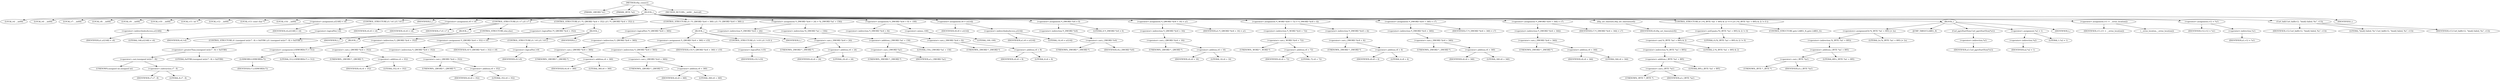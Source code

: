 digraph tftp_connect {  
"1000111" [label = "(METHOD,tftp_connect)" ]
"1000112" [label = "(PARAM,_QWORD *a1)" ]
"1000113" [label = "(PARAM,_BYTE *a2)" ]
"1000114" [label = "(BLOCK,,)" ]
"1000115" [label = "(LOCAL,v4: __int64)" ]
"1000116" [label = "(LOCAL,v6: __int64)" ]
"1000117" [label = "(LOCAL,v7: __int64)" ]
"1000118" [label = "(LOCAL,v8: __int64)" ]
"1000119" [label = "(LOCAL,v9: __int64)" ]
"1000120" [label = "(LOCAL,v10: __int64)" ]
"1000121" [label = "(LOCAL,v11: int *)" ]
"1000122" [label = "(LOCAL,v12: __int64)" ]
"1000123" [label = "(LOCAL,v13: const char *)" ]
"1000124" [label = "(LOCAL,v14: __int64)" ]
"1000125" [label = "(<operator>.assignment,a1[148] = v4)" ]
"1000126" [label = "(<operator>.indirectIndexAccess,a1[148])" ]
"1000127" [label = "(IDENTIFIER,a1,a1[148] = v4)" ]
"1000128" [label = "(LITERAL,148,a1[148] = v4)" ]
"1000129" [label = "(IDENTIFIER,v4,a1[148] = v4)" ]
"1000130" [label = "(CONTROL_STRUCTURE,if ( !v4 ),if ( !v4 ))" ]
"1000131" [label = "(<operator>.logicalNot,!v4)" ]
"1000132" [label = "(IDENTIFIER,v4,!v4)" ]
"1000133" [label = "(IDENTIFIER,L,)" ]
"1000134" [label = "(<operator>.assignment,v6 = v4)" ]
"1000135" [label = "(IDENTIFIER,v6,v6 = v4)" ]
"1000136" [label = "(IDENTIFIER,v4,v6 = v4)" ]
"1000137" [label = "(CONTROL_STRUCTURE,if ( v7 ),if ( v7 ))" ]
"1000138" [label = "(IDENTIFIER,v7,if ( v7 ))" ]
"1000139" [label = "(BLOCK,,)" ]
"1000140" [label = "(CONTROL_STRUCTURE,if ( (unsigned int)(v7 - 8) > 0xFFB0 ),if ( (unsigned int)(v7 - 8) > 0xFFB0 ))" ]
"1000141" [label = "(<operator>.greaterThan,(unsigned int)(v7 - 8) > 0xFFB0)" ]
"1000142" [label = "(<operator>.cast,(unsigned int)(v7 - 8))" ]
"1000143" [label = "(UNKNOWN,unsigned int,unsigned int)" ]
"1000144" [label = "(<operator>.subtraction,v7 - 8)" ]
"1000145" [label = "(IDENTIFIER,v7,v7 - 8)" ]
"1000146" [label = "(LITERAL,8,v7 - 8)" ]
"1000147" [label = "(LITERAL,0xFFB0,(unsigned int)(v7 - 8) > 0xFFB0)" ]
"1000148" [label = "(IDENTIFIER,L,)" ]
"1000149" [label = "(CONTROL_STRUCTURE,else,else)" ]
"1000150" [label = "(BLOCK,,)" ]
"1000151" [label = "(<operator>.assignment,LODWORD(v7) = 512)" ]
"1000152" [label = "(LODWORD,LODWORD(v7))" ]
"1000153" [label = "(IDENTIFIER,v7,LODWORD(v7))" ]
"1000154" [label = "(LITERAL,512,LODWORD(v7) = 512)" ]
"1000155" [label = "(CONTROL_STRUCTURE,if ( !*(_QWORD *)(v4 + 352) ),if ( !*(_QWORD *)(v4 + 352) ))" ]
"1000156" [label = "(<operator>.logicalNot,!*(_QWORD *)(v4 + 352))" ]
"1000157" [label = "(<operator>.indirection,*(_QWORD *)(v4 + 352))" ]
"1000158" [label = "(<operator>.cast,(_QWORD *)(v4 + 352))" ]
"1000159" [label = "(UNKNOWN,_QWORD *,_QWORD *)" ]
"1000160" [label = "(<operator>.addition,v4 + 352)" ]
"1000161" [label = "(IDENTIFIER,v4,v4 + 352)" ]
"1000162" [label = "(LITERAL,352,v4 + 352)" ]
"1000163" [label = "(BLOCK,,)" ]
"1000164" [label = "(<operator>.assignment,*(_QWORD *)(v6 + 352) = v9)" ]
"1000165" [label = "(<operator>.indirection,*(_QWORD *)(v6 + 352))" ]
"1000166" [label = "(<operator>.cast,(_QWORD *)(v6 + 352))" ]
"1000167" [label = "(UNKNOWN,_QWORD *,_QWORD *)" ]
"1000168" [label = "(<operator>.addition,v6 + 352)" ]
"1000169" [label = "(IDENTIFIER,v6,v6 + 352)" ]
"1000170" [label = "(LITERAL,352,v6 + 352)" ]
"1000171" [label = "(IDENTIFIER,v9,*(_QWORD *)(v6 + 352) = v9)" ]
"1000172" [label = "(CONTROL_STRUCTURE,if ( !v9 ),if ( !v9 ))" ]
"1000173" [label = "(<operator>.logicalNot,!v9)" ]
"1000174" [label = "(IDENTIFIER,v9,!v9)" ]
"1000175" [label = "(IDENTIFIER,L,)" ]
"1000176" [label = "(CONTROL_STRUCTURE,if ( !*(_QWORD *)(v6 + 360) ),if ( !*(_QWORD *)(v6 + 360) ))" ]
"1000177" [label = "(<operator>.logicalNot,!*(_QWORD *)(v6 + 360))" ]
"1000178" [label = "(<operator>.indirection,*(_QWORD *)(v6 + 360))" ]
"1000179" [label = "(<operator>.cast,(_QWORD *)(v6 + 360))" ]
"1000180" [label = "(UNKNOWN,_QWORD *,_QWORD *)" ]
"1000181" [label = "(<operator>.addition,v6 + 360)" ]
"1000182" [label = "(IDENTIFIER,v6,v6 + 360)" ]
"1000183" [label = "(LITERAL,360,v6 + 360)" ]
"1000184" [label = "(BLOCK,,)" ]
"1000185" [label = "(<operator>.assignment,*(_QWORD *)(v6 + 360) = v10)" ]
"1000186" [label = "(<operator>.indirection,*(_QWORD *)(v6 + 360))" ]
"1000187" [label = "(<operator>.cast,(_QWORD *)(v6 + 360))" ]
"1000188" [label = "(UNKNOWN,_QWORD *,_QWORD *)" ]
"1000189" [label = "(<operator>.addition,v6 + 360)" ]
"1000190" [label = "(IDENTIFIER,v6,v6 + 360)" ]
"1000191" [label = "(LITERAL,360,v6 + 360)" ]
"1000192" [label = "(IDENTIFIER,v10,*(_QWORD *)(v6 + 360) = v10)" ]
"1000193" [label = "(CONTROL_STRUCTURE,if ( !v10 ),if ( !v10 ))" ]
"1000194" [label = "(<operator>.logicalNot,!v10)" ]
"1000195" [label = "(IDENTIFIER,v10,!v10)" ]
"1000196" [label = "(IDENTIFIER,L,)" ]
"1000197" [label = "(<operator>.assignment,*(_DWORD *)(v6 + 24) = *((_DWORD *)a1 + 156))" ]
"1000198" [label = "(<operator>.indirection,*(_DWORD *)(v6 + 24))" ]
"1000199" [label = "(<operator>.cast,(_DWORD *)(v6 + 24))" ]
"1000200" [label = "(UNKNOWN,_DWORD *,_DWORD *)" ]
"1000201" [label = "(<operator>.addition,v6 + 24)" ]
"1000202" [label = "(IDENTIFIER,v6,v6 + 24)" ]
"1000203" [label = "(LITERAL,24,v6 + 24)" ]
"1000204" [label = "(<operator>.indirection,*((_DWORD *)a1 + 156))" ]
"1000205" [label = "(<operator>.addition,(_DWORD *)a1 + 156)" ]
"1000206" [label = "(<operator>.cast,(_DWORD *)a1)" ]
"1000207" [label = "(UNKNOWN,_DWORD *,_DWORD *)" ]
"1000208" [label = "(IDENTIFIER,a1,(_DWORD *)a1)" ]
"1000209" [label = "(LITERAL,156,(_DWORD *)a1 + 156)" ]
"1000210" [label = "(<operator>.assignment,*(_DWORD *)(v6 + 8) = -100)" ]
"1000211" [label = "(<operator>.indirection,*(_DWORD *)(v6 + 8))" ]
"1000212" [label = "(<operator>.cast,(_DWORD *)(v6 + 8))" ]
"1000213" [label = "(UNKNOWN,_DWORD *,_DWORD *)" ]
"1000214" [label = "(<operator>.addition,v6 + 8)" ]
"1000215" [label = "(IDENTIFIER,v6,v6 + 8)" ]
"1000216" [label = "(LITERAL,8,v6 + 8)" ]
"1000217" [label = "(<operator>.minus,-100)" ]
"1000218" [label = "(LITERAL,100,-100)" ]
"1000219" [label = "(<operator>.assignment,v8 = a1[14])" ]
"1000220" [label = "(IDENTIFIER,v8,v8 = a1[14])" ]
"1000221" [label = "(<operator>.indirectIndexAccess,a1[14])" ]
"1000222" [label = "(IDENTIFIER,a1,v8 = a1[14])" ]
"1000223" [label = "(LITERAL,14,v8 = a1[14])" ]
"1000224" [label = "(<operator>.assignment,*(_DWORD *)v6 = 0)" ]
"1000225" [label = "(<operator>.indirection,*(_DWORD *)v6)" ]
"1000226" [label = "(<operator>.cast,(_DWORD *)v6)" ]
"1000227" [label = "(UNKNOWN,_DWORD *,_DWORD *)" ]
"1000228" [label = "(IDENTIFIER,v6,(_DWORD *)v6)" ]
"1000229" [label = "(LITERAL,0,*(_DWORD *)v6 = 0)" ]
"1000230" [label = "(<operator>.assignment,*(_QWORD *)(v6 + 16) = a1)" ]
"1000231" [label = "(<operator>.indirection,*(_QWORD *)(v6 + 16))" ]
"1000232" [label = "(<operator>.cast,(_QWORD *)(v6 + 16))" ]
"1000233" [label = "(UNKNOWN,_QWORD *,_QWORD *)" ]
"1000234" [label = "(<operator>.addition,v6 + 16)" ]
"1000235" [label = "(IDENTIFIER,v6,v6 + 16)" ]
"1000236" [label = "(LITERAL,16,v6 + 16)" ]
"1000237" [label = "(IDENTIFIER,a1,*(_QWORD *)(v6 + 16) = a1)" ]
"1000238" [label = "(<operator>.assignment,*(_WORD *)(v6 + 72) = *(_DWORD *)(v8 + 4))" ]
"1000239" [label = "(<operator>.indirection,*(_WORD *)(v6 + 72))" ]
"1000240" [label = "(<operator>.cast,(_WORD *)(v6 + 72))" ]
"1000241" [label = "(UNKNOWN,_WORD *,_WORD *)" ]
"1000242" [label = "(<operator>.addition,v6 + 72)" ]
"1000243" [label = "(IDENTIFIER,v6,v6 + 72)" ]
"1000244" [label = "(LITERAL,72,v6 + 72)" ]
"1000245" [label = "(<operator>.indirection,*(_DWORD *)(v8 + 4))" ]
"1000246" [label = "(<operator>.cast,(_DWORD *)(v8 + 4))" ]
"1000247" [label = "(UNKNOWN,_DWORD *,_DWORD *)" ]
"1000248" [label = "(<operator>.addition,v8 + 4)" ]
"1000249" [label = "(IDENTIFIER,v8,v8 + 4)" ]
"1000250" [label = "(LITERAL,4,v8 + 4)" ]
"1000251" [label = "(<operator>.assignment,*(_DWORD *)(v6 + 340) = v7)" ]
"1000252" [label = "(<operator>.indirection,*(_DWORD *)(v6 + 340))" ]
"1000253" [label = "(<operator>.cast,(_DWORD *)(v6 + 340))" ]
"1000254" [label = "(UNKNOWN,_DWORD *,_DWORD *)" ]
"1000255" [label = "(<operator>.addition,v6 + 340)" ]
"1000256" [label = "(IDENTIFIER,v6,v6 + 340)" ]
"1000257" [label = "(LITERAL,340,v6 + 340)" ]
"1000258" [label = "(IDENTIFIER,v7,*(_DWORD *)(v6 + 340) = v7)" ]
"1000259" [label = "(<operator>.assignment,*(_DWORD *)(v6 + 344) = v7)" ]
"1000260" [label = "(<operator>.indirection,*(_DWORD *)(v6 + 344))" ]
"1000261" [label = "(<operator>.cast,(_DWORD *)(v6 + 344))" ]
"1000262" [label = "(UNKNOWN,_DWORD *,_DWORD *)" ]
"1000263" [label = "(<operator>.addition,v6 + 344)" ]
"1000264" [label = "(IDENTIFIER,v6,v6 + 344)" ]
"1000265" [label = "(LITERAL,344,v6 + 344)" ]
"1000266" [label = "(IDENTIFIER,v7,*(_DWORD *)(v6 + 344) = v7)" ]
"1000267" [label = "(tftp_set_timeouts,tftp_set_timeouts(v6))" ]
"1000268" [label = "(IDENTIFIER,v6,tftp_set_timeouts(v6))" ]
"1000269" [label = "(CONTROL_STRUCTURE,if ( (*((_BYTE *)a1 + 895) & 2) != 0 ),if ( (*((_BYTE *)a1 + 895) & 2) != 0 ))" ]
"1000270" [label = "(<operator>.notEquals,(*((_BYTE *)a1 + 895) & 2) != 0)" ]
"1000271" [label = "(<operator>.and,*((_BYTE *)a1 + 895) & 2)" ]
"1000272" [label = "(<operator>.indirection,*((_BYTE *)a1 + 895))" ]
"1000273" [label = "(<operator>.addition,(_BYTE *)a1 + 895)" ]
"1000274" [label = "(<operator>.cast,(_BYTE *)a1)" ]
"1000275" [label = "(UNKNOWN,_BYTE *,_BYTE *)" ]
"1000276" [label = "(IDENTIFIER,a1,(_BYTE *)a1)" ]
"1000277" [label = "(LITERAL,895,(_BYTE *)a1 + 895)" ]
"1000278" [label = "(LITERAL,2,*((_BYTE *)a1 + 895) & 2)" ]
"1000279" [label = "(LITERAL,0,(*((_BYTE *)a1 + 895) & 2) != 0)" ]
"1000280" [label = "(CONTROL_STRUCTURE,goto LABEL_8;,goto LABEL_8;)" ]
"1000281" [label = "(BLOCK,,)" ]
"1000282" [label = "(<operators>.assignmentOr,*((_BYTE *)a1 + 895) |= 2u)" ]
"1000283" [label = "(<operator>.indirection,*((_BYTE *)a1 + 895))" ]
"1000284" [label = "(<operator>.addition,(_BYTE *)a1 + 895)" ]
"1000285" [label = "(<operator>.cast,(_BYTE *)a1)" ]
"1000286" [label = "(UNKNOWN,_BYTE *,_BYTE *)" ]
"1000287" [label = "(IDENTIFIER,a1,(_BYTE *)a1)" ]
"1000288" [label = "(LITERAL,895,(_BYTE *)a1 + 895)" ]
"1000289" [label = "(LITERAL,2u,*((_BYTE *)a1 + 895) |= 2u)" ]
"1000290" [label = "(JUMP_TARGET,LABEL_8)" ]
"1000291" [label = "(Curl_pgrsStartNow,Curl_pgrsStartNow(*a1))" ]
"1000292" [label = "(<operator>.indirection,*a1)" ]
"1000293" [label = "(IDENTIFIER,a1,Curl_pgrsStartNow(*a1))" ]
"1000294" [label = "(<operator>.assignment,*a2 = 1)" ]
"1000295" [label = "(<operator>.indirection,*a2)" ]
"1000296" [label = "(IDENTIFIER,a2,*a2 = 1)" ]
"1000297" [label = "(LITERAL,1,*a2 = 1)" ]
"1000298" [label = "(IDENTIFIER,L,)" ]
"1000299" [label = "(<operator>.assignment,v11 = __errno_location())" ]
"1000300" [label = "(IDENTIFIER,v11,v11 = __errno_location())" ]
"1000301" [label = "(__errno_location,__errno_location())" ]
"1000302" [label = "(<operator>.assignment,v12 = *a1)" ]
"1000303" [label = "(IDENTIFIER,v12,v12 = *a1)" ]
"1000304" [label = "(<operator>.indirection,*a1)" ]
"1000305" [label = "(IDENTIFIER,a1,v12 = *a1)" ]
"1000306" [label = "(Curl_failf,Curl_failf(v12, \"bind() failed; %s\", v13))" ]
"1000307" [label = "(IDENTIFIER,v12,Curl_failf(v12, \"bind() failed; %s\", v13))" ]
"1000308" [label = "(LITERAL,\"bind() failed; %s\",Curl_failf(v12, \"bind() failed; %s\", v13))" ]
"1000309" [label = "(IDENTIFIER,v13,Curl_failf(v12, \"bind() failed; %s\", v13))" ]
"1000310" [label = "(IDENTIFIER,L,)" ]
"1000311" [label = "(METHOD_RETURN,__int64 __fastcall)" ]
  "1000111" -> "1000112" 
  "1000111" -> "1000113" 
  "1000111" -> "1000114" 
  "1000111" -> "1000311" 
  "1000114" -> "1000115" 
  "1000114" -> "1000116" 
  "1000114" -> "1000117" 
  "1000114" -> "1000118" 
  "1000114" -> "1000119" 
  "1000114" -> "1000120" 
  "1000114" -> "1000121" 
  "1000114" -> "1000122" 
  "1000114" -> "1000123" 
  "1000114" -> "1000124" 
  "1000114" -> "1000125" 
  "1000114" -> "1000130" 
  "1000114" -> "1000133" 
  "1000114" -> "1000134" 
  "1000114" -> "1000137" 
  "1000114" -> "1000155" 
  "1000114" -> "1000176" 
  "1000114" -> "1000197" 
  "1000114" -> "1000210" 
  "1000114" -> "1000219" 
  "1000114" -> "1000224" 
  "1000114" -> "1000230" 
  "1000114" -> "1000238" 
  "1000114" -> "1000251" 
  "1000114" -> "1000259" 
  "1000114" -> "1000267" 
  "1000114" -> "1000269" 
  "1000114" -> "1000281" 
  "1000114" -> "1000299" 
  "1000114" -> "1000302" 
  "1000114" -> "1000306" 
  "1000114" -> "1000310" 
  "1000125" -> "1000126" 
  "1000125" -> "1000129" 
  "1000126" -> "1000127" 
  "1000126" -> "1000128" 
  "1000130" -> "1000131" 
  "1000131" -> "1000132" 
  "1000134" -> "1000135" 
  "1000134" -> "1000136" 
  "1000137" -> "1000138" 
  "1000137" -> "1000139" 
  "1000137" -> "1000149" 
  "1000139" -> "1000140" 
  "1000139" -> "1000148" 
  "1000140" -> "1000141" 
  "1000141" -> "1000142" 
  "1000141" -> "1000147" 
  "1000142" -> "1000143" 
  "1000142" -> "1000144" 
  "1000144" -> "1000145" 
  "1000144" -> "1000146" 
  "1000149" -> "1000150" 
  "1000150" -> "1000151" 
  "1000151" -> "1000152" 
  "1000151" -> "1000154" 
  "1000152" -> "1000153" 
  "1000155" -> "1000156" 
  "1000155" -> "1000163" 
  "1000156" -> "1000157" 
  "1000157" -> "1000158" 
  "1000158" -> "1000159" 
  "1000158" -> "1000160" 
  "1000160" -> "1000161" 
  "1000160" -> "1000162" 
  "1000163" -> "1000164" 
  "1000163" -> "1000172" 
  "1000163" -> "1000175" 
  "1000164" -> "1000165" 
  "1000164" -> "1000171" 
  "1000165" -> "1000166" 
  "1000166" -> "1000167" 
  "1000166" -> "1000168" 
  "1000168" -> "1000169" 
  "1000168" -> "1000170" 
  "1000172" -> "1000173" 
  "1000173" -> "1000174" 
  "1000176" -> "1000177" 
  "1000176" -> "1000184" 
  "1000177" -> "1000178" 
  "1000178" -> "1000179" 
  "1000179" -> "1000180" 
  "1000179" -> "1000181" 
  "1000181" -> "1000182" 
  "1000181" -> "1000183" 
  "1000184" -> "1000185" 
  "1000184" -> "1000193" 
  "1000184" -> "1000196" 
  "1000185" -> "1000186" 
  "1000185" -> "1000192" 
  "1000186" -> "1000187" 
  "1000187" -> "1000188" 
  "1000187" -> "1000189" 
  "1000189" -> "1000190" 
  "1000189" -> "1000191" 
  "1000193" -> "1000194" 
  "1000194" -> "1000195" 
  "1000197" -> "1000198" 
  "1000197" -> "1000204" 
  "1000198" -> "1000199" 
  "1000199" -> "1000200" 
  "1000199" -> "1000201" 
  "1000201" -> "1000202" 
  "1000201" -> "1000203" 
  "1000204" -> "1000205" 
  "1000205" -> "1000206" 
  "1000205" -> "1000209" 
  "1000206" -> "1000207" 
  "1000206" -> "1000208" 
  "1000210" -> "1000211" 
  "1000210" -> "1000217" 
  "1000211" -> "1000212" 
  "1000212" -> "1000213" 
  "1000212" -> "1000214" 
  "1000214" -> "1000215" 
  "1000214" -> "1000216" 
  "1000217" -> "1000218" 
  "1000219" -> "1000220" 
  "1000219" -> "1000221" 
  "1000221" -> "1000222" 
  "1000221" -> "1000223" 
  "1000224" -> "1000225" 
  "1000224" -> "1000229" 
  "1000225" -> "1000226" 
  "1000226" -> "1000227" 
  "1000226" -> "1000228" 
  "1000230" -> "1000231" 
  "1000230" -> "1000237" 
  "1000231" -> "1000232" 
  "1000232" -> "1000233" 
  "1000232" -> "1000234" 
  "1000234" -> "1000235" 
  "1000234" -> "1000236" 
  "1000238" -> "1000239" 
  "1000238" -> "1000245" 
  "1000239" -> "1000240" 
  "1000240" -> "1000241" 
  "1000240" -> "1000242" 
  "1000242" -> "1000243" 
  "1000242" -> "1000244" 
  "1000245" -> "1000246" 
  "1000246" -> "1000247" 
  "1000246" -> "1000248" 
  "1000248" -> "1000249" 
  "1000248" -> "1000250" 
  "1000251" -> "1000252" 
  "1000251" -> "1000258" 
  "1000252" -> "1000253" 
  "1000253" -> "1000254" 
  "1000253" -> "1000255" 
  "1000255" -> "1000256" 
  "1000255" -> "1000257" 
  "1000259" -> "1000260" 
  "1000259" -> "1000266" 
  "1000260" -> "1000261" 
  "1000261" -> "1000262" 
  "1000261" -> "1000263" 
  "1000263" -> "1000264" 
  "1000263" -> "1000265" 
  "1000267" -> "1000268" 
  "1000269" -> "1000270" 
  "1000269" -> "1000280" 
  "1000270" -> "1000271" 
  "1000270" -> "1000279" 
  "1000271" -> "1000272" 
  "1000271" -> "1000278" 
  "1000272" -> "1000273" 
  "1000273" -> "1000274" 
  "1000273" -> "1000277" 
  "1000274" -> "1000275" 
  "1000274" -> "1000276" 
  "1000281" -> "1000282" 
  "1000281" -> "1000290" 
  "1000281" -> "1000291" 
  "1000281" -> "1000294" 
  "1000281" -> "1000298" 
  "1000282" -> "1000283" 
  "1000282" -> "1000289" 
  "1000283" -> "1000284" 
  "1000284" -> "1000285" 
  "1000284" -> "1000288" 
  "1000285" -> "1000286" 
  "1000285" -> "1000287" 
  "1000291" -> "1000292" 
  "1000292" -> "1000293" 
  "1000294" -> "1000295" 
  "1000294" -> "1000297" 
  "1000295" -> "1000296" 
  "1000299" -> "1000300" 
  "1000299" -> "1000301" 
  "1000302" -> "1000303" 
  "1000302" -> "1000304" 
  "1000304" -> "1000305" 
  "1000306" -> "1000307" 
  "1000306" -> "1000308" 
  "1000306" -> "1000309" 
}
